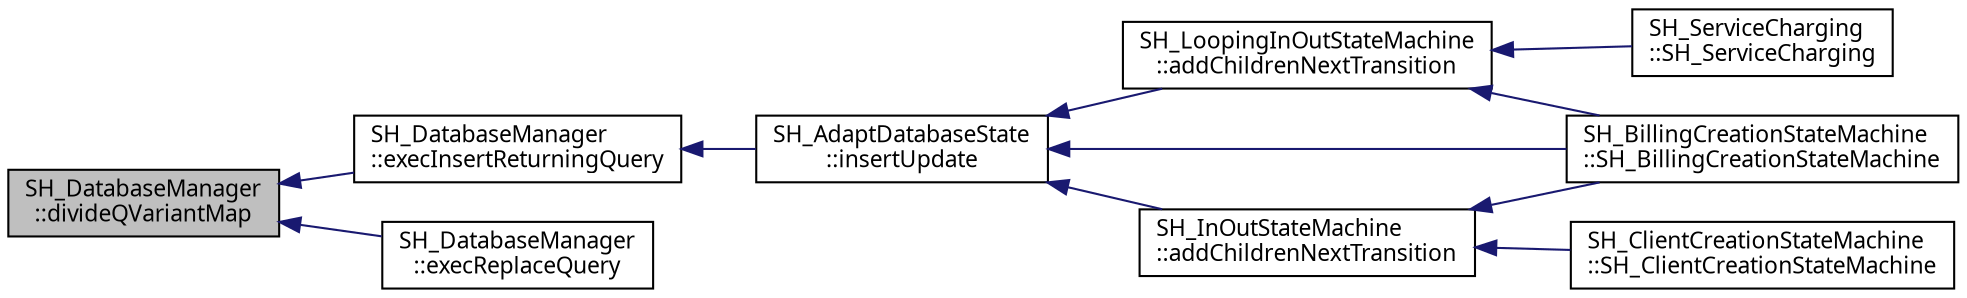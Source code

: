 digraph "SH_DatabaseManager::divideQVariantMap"
{
 // INTERACTIVE_SVG=YES
  bgcolor="transparent";
  edge [fontname="Verdana",fontsize="11",labelfontname="Verdana",labelfontsize="11"];
  node [fontname="Verdana",fontsize="11",shape=record];
  rankdir="LR";
  Node1 [label="SH_DatabaseManager\l::divideQVariantMap",height=0.2,width=0.4,color="black", fillcolor="grey75", style="filled" fontcolor="black"];
  Node1 -> Node2 [dir="back",color="midnightblue",fontsize="11",style="solid",fontname="Verdana"];
  Node2 [label="SH_DatabaseManager\l::execInsertReturningQuery",height=0.2,width=0.4,color="black",URL="$classSH__DatabaseManager.html#a55268fae16792142072af49238f7bb94"];
  Node2 -> Node3 [dir="back",color="midnightblue",fontsize="11",style="solid",fontname="Verdana"];
  Node3 [label="SH_AdaptDatabaseState\l::insertUpdate",height=0.2,width=0.4,color="black",URL="$classSH__AdaptDatabaseState.html#a037db544ea05f42d21fcbdda758839fe",tooltip="Enregistre dans la base de données les valeurs données. "];
  Node3 -> Node4 [dir="back",color="midnightblue",fontsize="11",style="solid",fontname="Verdana"];
  Node4 [label="SH_LoopingInOutStateMachine\l::addChildrenNextTransition",height=0.2,width=0.4,color="black",URL="$classSH__LoopingInOutStateMachine.html#abfae9f47019379f270496de46845c729"];
  Node4 -> Node5 [dir="back",color="midnightblue",fontsize="11",style="solid",fontname="Verdana"];
  Node5 [label="SH_BillingCreationStateMachine\l::SH_BillingCreationStateMachine",height=0.2,width=0.4,color="black",URL="$classSH__BillingCreationStateMachine.html#ad62b77fa4aeafe200056ff3974562f83",tooltip="SH_BillingCreationStateMachine. "];
  Node4 -> Node6 [dir="back",color="midnightblue",fontsize="11",style="solid",fontname="Verdana"];
  Node6 [label="SH_ServiceCharging\l::SH_ServiceCharging",height=0.2,width=0.4,color="black",URL="$classSH__ServiceCharging.html#afa5273d046049b1c2b020a6a19a8290b",tooltip="SH_ServiceCharging. "];
  Node3 -> Node7 [dir="back",color="midnightblue",fontsize="11",style="solid",fontname="Verdana"];
  Node7 [label="SH_InOutStateMachine\l::addChildrenNextTransition",height=0.2,width=0.4,color="black",URL="$classSH__InOutStateMachine.html#aa78420f8778d7777809aad77eb8473b4"];
  Node7 -> Node5 [dir="back",color="midnightblue",fontsize="11",style="solid",fontname="Verdana"];
  Node7 -> Node8 [dir="back",color="midnightblue",fontsize="11",style="solid",fontname="Verdana"];
  Node8 [label="SH_ClientCreationStateMachine\l::SH_ClientCreationStateMachine",height=0.2,width=0.4,color="black",URL="$classSH__ClientCreationStateMachine.html#a0b406b0f404c0fd33bf35be8ce0cc811"];
  Node3 -> Node5 [dir="back",color="midnightblue",fontsize="11",style="solid",fontname="Verdana"];
  Node1 -> Node9 [dir="back",color="midnightblue",fontsize="11",style="solid",fontname="Verdana"];
  Node9 [label="SH_DatabaseManager\l::execReplaceQuery",height=0.2,width=0.4,color="black",URL="$classSH__DatabaseManager.html#a25e0f24d7833c2728f55b85be529063d"];
}
